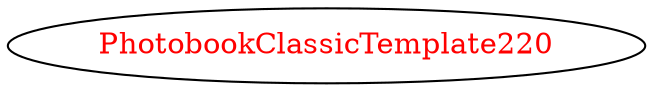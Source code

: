 digraph dependencyGraph {
 concentrate=true;
 ranksep="2.0";
 rankdir="LR"; 
 splines="ortho";
"PhotobookClassicTemplate220" [fontcolor="red"];
}